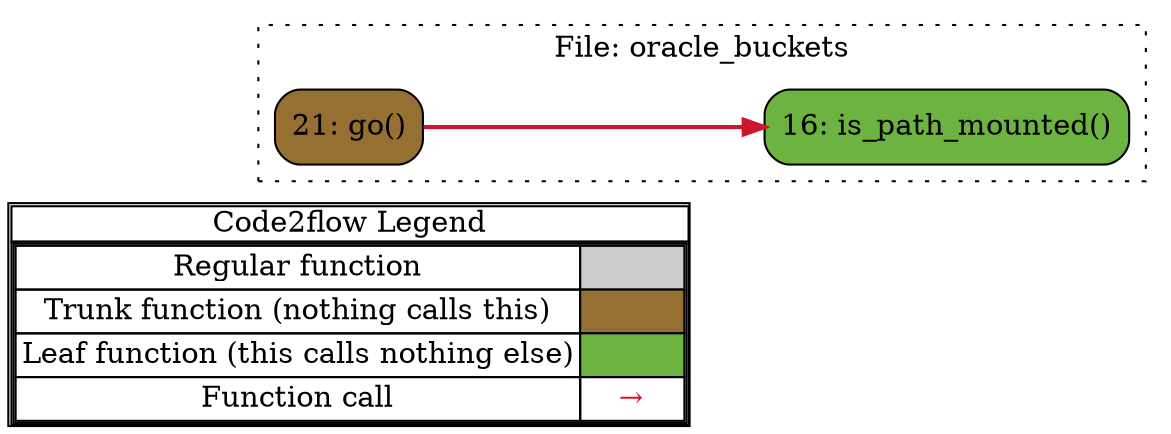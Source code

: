 digraph G {
concentrate=true;
splines="ortho";
rankdir="LR";
subgraph legend{
    rank = min;
    label = "legend";
    Legend [shape=none, margin=0, label = <
        <table cellspacing="0" cellpadding="0" border="1"><tr><td>Code2flow Legend</td></tr><tr><td>
        <table cellspacing="0">
        <tr><td>Regular function</td><td width="50px" bgcolor='#cccccc'></td></tr>
        <tr><td>Trunk function (nothing calls this)</td><td bgcolor='#966F33'></td></tr>
        <tr><td>Leaf function (this calls nothing else)</td><td bgcolor='#6db33f'></td></tr>
        <tr><td>Function call</td><td><font color='#cf142b'>&#8594;</font></td></tr>
        </table></td></tr></table>
        >];
}node_ee41f3a1 [label="21: go()" name="oracle_buckets::go" shape="rect" style="rounded,filled" fillcolor="#966F33" ];
node_a267565a [label="16: is_path_mounted()" name="oracle_buckets::is_path_mounted" shape="rect" style="rounded,filled" fillcolor="#6db33f" ];
node_ee41f3a1 -> node_a267565a [color="#cf142b" penwidth="2"];
node_ee41f3a1 -> node_a267565a [color="#cf142b" penwidth="2"];
subgraph cluster_546d118d {
    node_a267565a node_ee41f3a1;
    label="File: oracle_buckets";
    name="oracle_buckets";
    style="filled";
    graph[style=dotted];
};
}
